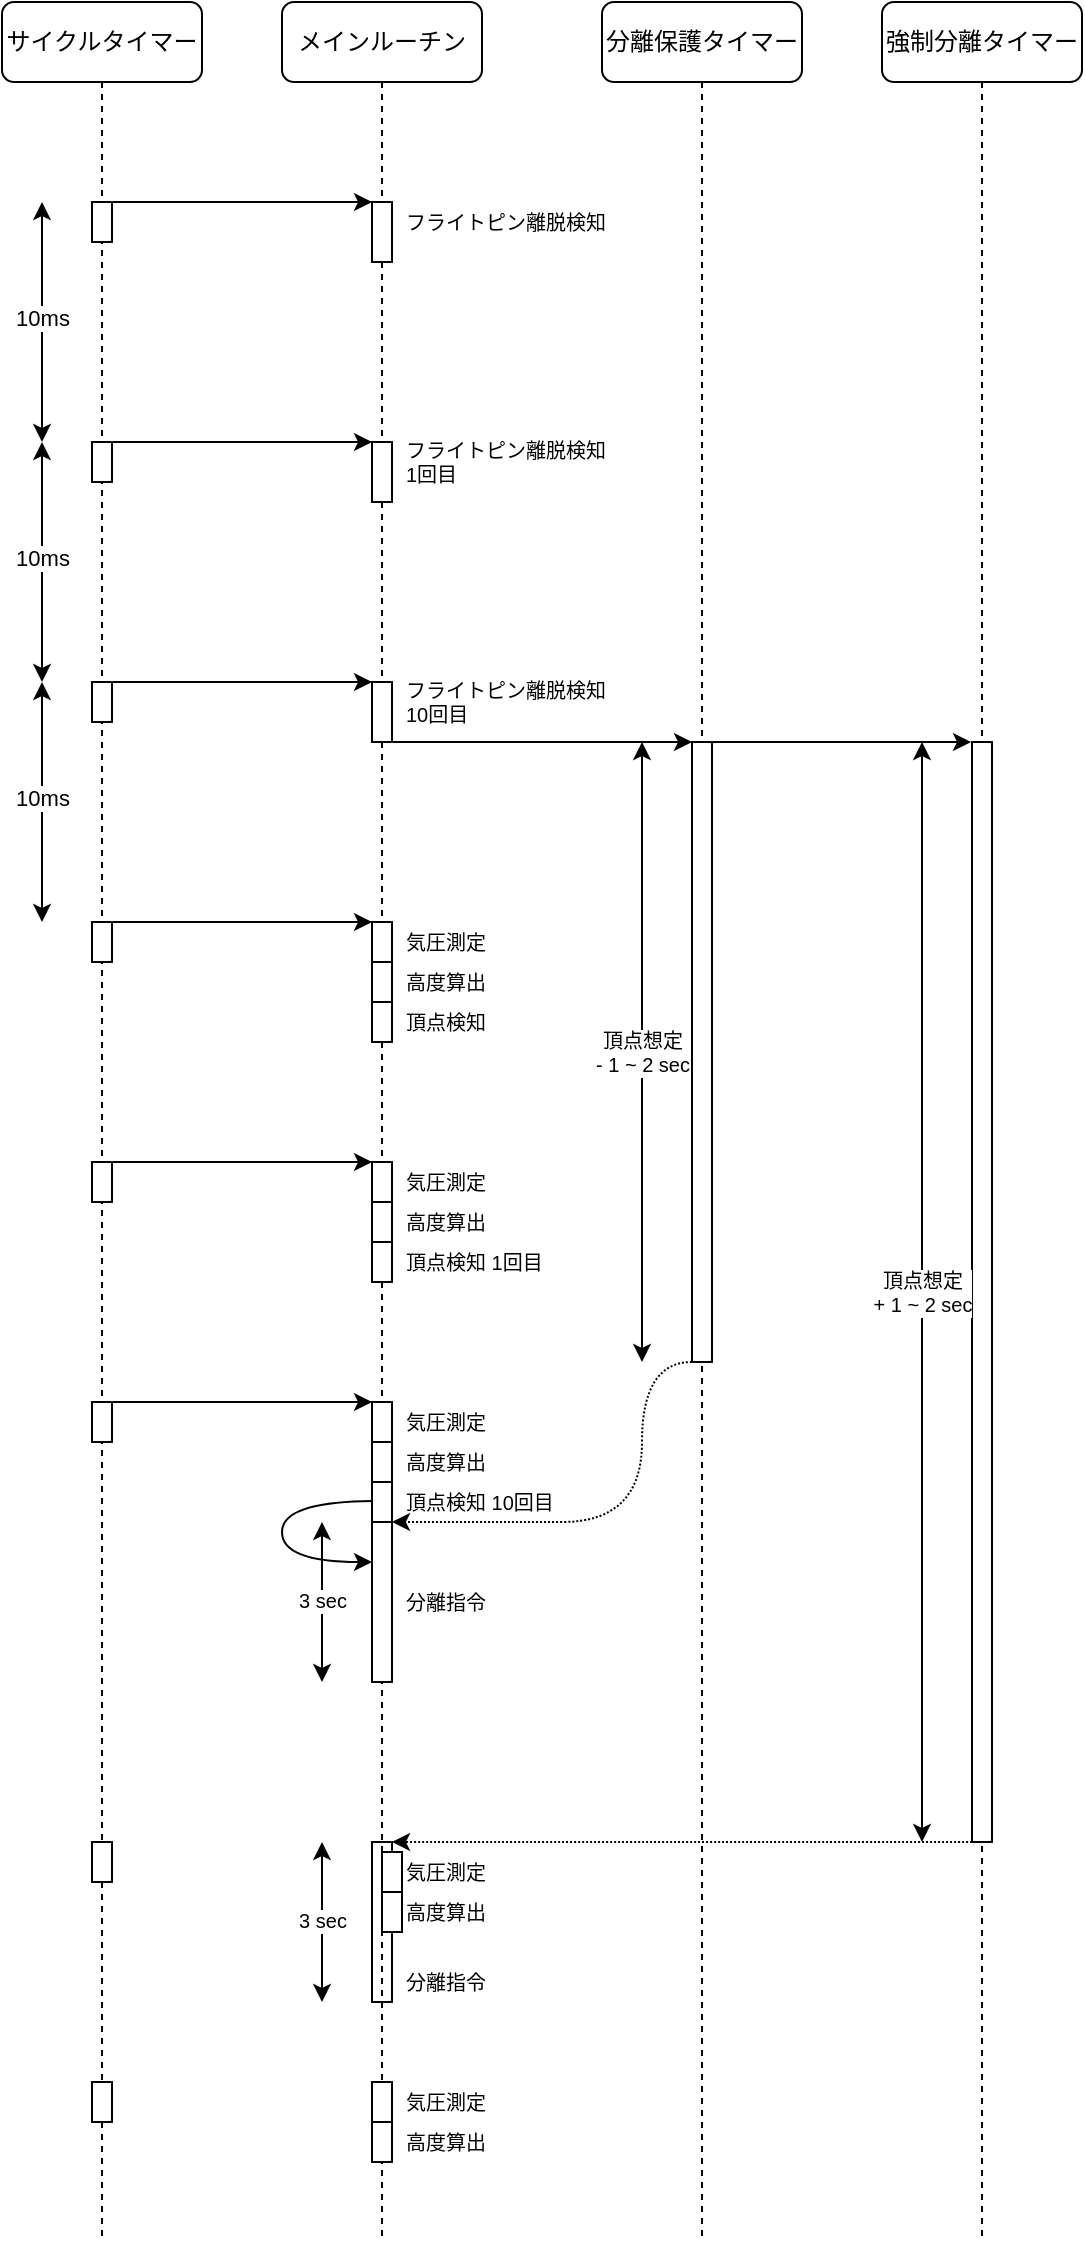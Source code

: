 <mxfile version="20.8.10" type="device"><diagram name="Page-1" id="13e1069c-82ec-6db2-03f1-153e76fe0fe0"><mxGraphModel dx="957" dy="621" grid="1" gridSize="10" guides="1" tooltips="1" connect="1" arrows="1" fold="1" page="1" pageScale="1" pageWidth="1100" pageHeight="850" background="none" math="0" shadow="0"><root><mxCell id="0"/><mxCell id="1" parent="0"/><mxCell id="qsEwBXqAWRo5yBmfOLs0-78" value="" style="html=1;points=[];perimeter=orthogonalPerimeter;rounded=0;shadow=0;comic=0;labelBackgroundColor=none;strokeWidth=1;fontFamily=Verdana;fontSize=12;align=center;" vertex="1" parent="1"><mxGeometry x="285" y="1000" width="10" height="80" as="geometry"/></mxCell><mxCell id="7baba1c4bc27f4b0-2" value="メインルーチン" style="shape=umlLifeline;perimeter=lifelinePerimeter;whiteSpace=wrap;html=1;container=1;collapsible=0;recursiveResize=0;outlineConnect=0;rounded=1;shadow=0;comic=0;labelBackgroundColor=none;strokeWidth=1;fontFamily=Verdana;fontSize=12;align=center;" parent="1" vertex="1"><mxGeometry x="240" y="80" width="100" height="1120" as="geometry"/></mxCell><mxCell id="qsEwBXqAWRo5yBmfOLs0-36" style="edgeStyle=none;rounded=1;orthogonalLoop=1;jettySize=auto;html=1;fontSize=10;" edge="1" parent="7baba1c4bc27f4b0-2" source="7baba1c4bc27f4b0-10" target="7baba1c4bc27f4b0-2"><mxGeometry relative="1" as="geometry"/></mxCell><mxCell id="7baba1c4bc27f4b0-10" value="" style="html=1;points=[];perimeter=orthogonalPerimeter;rounded=0;shadow=0;comic=0;labelBackgroundColor=none;strokeWidth=1;fontFamily=Verdana;fontSize=12;align=center;" parent="7baba1c4bc27f4b0-2" vertex="1"><mxGeometry x="45" y="100" width="10" height="30" as="geometry"/></mxCell><mxCell id="qsEwBXqAWRo5yBmfOLs0-4" value="" style="html=1;points=[];perimeter=orthogonalPerimeter;rounded=0;shadow=0;comic=0;labelBackgroundColor=none;strokeWidth=1;fontFamily=Verdana;fontSize=12;align=center;" vertex="1" parent="7baba1c4bc27f4b0-2"><mxGeometry x="45" y="220" width="10" height="30" as="geometry"/></mxCell><mxCell id="qsEwBXqAWRo5yBmfOLs0-5" value="" style="html=1;points=[];perimeter=orthogonalPerimeter;rounded=0;shadow=0;comic=0;labelBackgroundColor=none;strokeWidth=1;fontFamily=Verdana;fontSize=12;align=center;" vertex="1" parent="7baba1c4bc27f4b0-2"><mxGeometry x="45" y="340" width="10" height="30" as="geometry"/></mxCell><mxCell id="qsEwBXqAWRo5yBmfOLs0-6" value="" style="html=1;points=[];perimeter=orthogonalPerimeter;rounded=0;shadow=0;comic=0;labelBackgroundColor=none;strokeWidth=1;fontFamily=Verdana;fontSize=12;align=center;" vertex="1" parent="7baba1c4bc27f4b0-2"><mxGeometry x="45" y="460" width="10" height="20" as="geometry"/></mxCell><mxCell id="qsEwBXqAWRo5yBmfOLs0-38" value="" style="html=1;points=[];perimeter=orthogonalPerimeter;rounded=0;shadow=0;comic=0;labelBackgroundColor=none;strokeWidth=1;fontFamily=Verdana;fontSize=12;align=center;" vertex="1" parent="7baba1c4bc27f4b0-2"><mxGeometry x="45" y="480" width="10" height="20" as="geometry"/></mxCell><mxCell id="qsEwBXqAWRo5yBmfOLs0-40" value="" style="html=1;points=[];perimeter=orthogonalPerimeter;rounded=0;shadow=0;comic=0;labelBackgroundColor=none;strokeWidth=1;fontFamily=Verdana;fontSize=12;align=center;" vertex="1" parent="7baba1c4bc27f4b0-2"><mxGeometry x="45" y="500" width="10" height="20" as="geometry"/></mxCell><mxCell id="qsEwBXqAWRo5yBmfOLs0-50" value="" style="html=1;points=[];perimeter=orthogonalPerimeter;rounded=0;shadow=0;comic=0;labelBackgroundColor=none;strokeWidth=1;fontFamily=Verdana;fontSize=12;align=center;" vertex="1" parent="7baba1c4bc27f4b0-2"><mxGeometry x="45" y="580" width="10" height="20" as="geometry"/></mxCell><mxCell id="qsEwBXqAWRo5yBmfOLs0-51" value="" style="html=1;points=[];perimeter=orthogonalPerimeter;rounded=0;shadow=0;comic=0;labelBackgroundColor=none;strokeWidth=1;fontFamily=Verdana;fontSize=12;align=center;" vertex="1" parent="7baba1c4bc27f4b0-2"><mxGeometry x="45" y="600" width="10" height="20" as="geometry"/></mxCell><mxCell id="qsEwBXqAWRo5yBmfOLs0-52" value="" style="html=1;points=[];perimeter=orthogonalPerimeter;rounded=0;shadow=0;comic=0;labelBackgroundColor=none;strokeWidth=1;fontFamily=Verdana;fontSize=12;align=center;" vertex="1" parent="7baba1c4bc27f4b0-2"><mxGeometry x="45" y="620" width="10" height="20" as="geometry"/></mxCell><mxCell id="qsEwBXqAWRo5yBmfOLs0-53" value="" style="html=1;points=[];perimeter=orthogonalPerimeter;rounded=0;shadow=0;comic=0;labelBackgroundColor=none;strokeWidth=1;fontFamily=Verdana;fontSize=12;align=center;" vertex="1" parent="7baba1c4bc27f4b0-2"><mxGeometry x="45" y="700" width="10" height="20" as="geometry"/></mxCell><mxCell id="qsEwBXqAWRo5yBmfOLs0-54" value="" style="html=1;points=[];perimeter=orthogonalPerimeter;rounded=0;shadow=0;comic=0;labelBackgroundColor=none;strokeWidth=1;fontFamily=Verdana;fontSize=12;align=center;" vertex="1" parent="7baba1c4bc27f4b0-2"><mxGeometry x="45" y="720" width="10" height="20" as="geometry"/></mxCell><mxCell id="qsEwBXqAWRo5yBmfOLs0-55" value="" style="html=1;points=[];perimeter=orthogonalPerimeter;rounded=0;shadow=0;comic=0;labelBackgroundColor=none;strokeWidth=1;fontFamily=Verdana;fontSize=12;align=center;" vertex="1" parent="7baba1c4bc27f4b0-2"><mxGeometry x="45" y="740" width="10" height="20" as="geometry"/></mxCell><mxCell id="qsEwBXqAWRo5yBmfOLs0-68" value="" style="html=1;points=[];perimeter=orthogonalPerimeter;rounded=0;shadow=0;comic=0;labelBackgroundColor=none;strokeWidth=1;fontFamily=Verdana;fontSize=12;align=center;" vertex="1" parent="7baba1c4bc27f4b0-2"><mxGeometry x="45" y="760" width="10" height="80" as="geometry"/></mxCell><mxCell id="qsEwBXqAWRo5yBmfOLs0-73" style="edgeStyle=none;curved=1;orthogonalLoop=1;jettySize=auto;html=1;fontSize=10;exitX=0.014;exitY=0.478;exitDx=0;exitDy=0;exitPerimeter=0;" edge="1" parent="7baba1c4bc27f4b0-2" source="qsEwBXqAWRo5yBmfOLs0-55"><mxGeometry relative="1" as="geometry"><mxPoint x="45" y="780" as="targetPoint"/><mxPoint x="40" y="750" as="sourcePoint"/><Array as="points"><mxPoint y="750"/><mxPoint y="780"/></Array></mxGeometry></mxCell><mxCell id="qsEwBXqAWRo5yBmfOLs0-75" value="" style="endArrow=classic;startArrow=classic;html=1;fontSize=10;curved=1;" edge="1" parent="7baba1c4bc27f4b0-2"><mxGeometry width="50" height="50" relative="1" as="geometry"><mxPoint x="20" y="840" as="sourcePoint"/><mxPoint x="20" y="760" as="targetPoint"/></mxGeometry></mxCell><mxCell id="qsEwBXqAWRo5yBmfOLs0-77" value="3 sec" style="edgeLabel;html=1;align=center;verticalAlign=middle;resizable=0;points=[];fontSize=10;" vertex="1" connectable="0" parent="qsEwBXqAWRo5yBmfOLs0-75"><mxGeometry x="0.036" relative="1" as="geometry"><mxPoint as="offset"/></mxGeometry></mxCell><mxCell id="qsEwBXqAWRo5yBmfOLs0-81" value="分離指令" style="text;html=1;strokeColor=none;fillColor=none;align=left;verticalAlign=middle;whiteSpace=wrap;rounded=0;fontSize=10;" vertex="1" parent="7baba1c4bc27f4b0-2"><mxGeometry x="60" y="980" width="140" height="20" as="geometry"/></mxCell><mxCell id="qsEwBXqAWRo5yBmfOLs0-84" value="" style="html=1;points=[];perimeter=orthogonalPerimeter;rounded=0;shadow=0;comic=0;labelBackgroundColor=none;strokeWidth=1;fontFamily=Verdana;fontSize=12;align=center;" vertex="1" parent="7baba1c4bc27f4b0-2"><mxGeometry x="50" y="925" width="10" height="20" as="geometry"/></mxCell><mxCell id="qsEwBXqAWRo5yBmfOLs0-85" value="" style="html=1;points=[];perimeter=orthogonalPerimeter;rounded=0;shadow=0;comic=0;labelBackgroundColor=none;strokeWidth=1;fontFamily=Verdana;fontSize=12;align=center;" vertex="1" parent="7baba1c4bc27f4b0-2"><mxGeometry x="50" y="945" width="10" height="20" as="geometry"/></mxCell><mxCell id="qsEwBXqAWRo5yBmfOLs0-86" value="気圧測定" style="text;html=1;strokeColor=none;fillColor=none;align=left;verticalAlign=middle;whiteSpace=wrap;rounded=0;fontSize=10;" vertex="1" parent="7baba1c4bc27f4b0-2"><mxGeometry x="60" y="925" width="140" height="20" as="geometry"/></mxCell><mxCell id="qsEwBXqAWRo5yBmfOLs0-87" value="高度算出" style="text;html=1;strokeColor=none;fillColor=none;align=left;verticalAlign=middle;whiteSpace=wrap;rounded=0;fontSize=10;" vertex="1" parent="7baba1c4bc27f4b0-2"><mxGeometry x="60" y="945" width="140" height="20" as="geometry"/></mxCell><mxCell id="7baba1c4bc27f4b0-3" value="分離保護タイマー" style="shape=umlLifeline;perimeter=lifelinePerimeter;whiteSpace=wrap;html=1;container=1;collapsible=0;recursiveResize=0;outlineConnect=0;rounded=1;shadow=0;comic=0;labelBackgroundColor=none;strokeWidth=1;fontFamily=Verdana;fontSize=12;align=center;" parent="1" vertex="1"><mxGeometry x="400" y="80" width="100" height="1120" as="geometry"/></mxCell><mxCell id="7baba1c4bc27f4b0-13" value="" style="html=1;points=[];perimeter=orthogonalPerimeter;rounded=0;shadow=0;comic=0;labelBackgroundColor=none;strokeWidth=1;fontFamily=Verdana;fontSize=12;align=center;" parent="7baba1c4bc27f4b0-3" vertex="1"><mxGeometry x="45" y="370" width="10" height="310" as="geometry"/></mxCell><mxCell id="qsEwBXqAWRo5yBmfOLs0-42" value="頂点想定&lt;br&gt;- 1 ~ 2 sec" style="endArrow=classic;startArrow=classic;html=1;rounded=1;fontSize=10;" edge="1" parent="7baba1c4bc27f4b0-3"><mxGeometry width="50" height="50" relative="1" as="geometry"><mxPoint x="20" y="680" as="sourcePoint"/><mxPoint x="20" y="370" as="targetPoint"/><Array as="points"/></mxGeometry></mxCell><mxCell id="qsEwBXqAWRo5yBmfOLs0-46" value="" style="endArrow=classic;html=1;rounded=1;fontSize=10;entryX=-0.049;entryY=0;entryDx=0;entryDy=0;entryPerimeter=0;" edge="1" parent="7baba1c4bc27f4b0-3" target="qsEwBXqAWRo5yBmfOLs0-44"><mxGeometry width="50" height="50" relative="1" as="geometry"><mxPoint x="55" y="370" as="sourcePoint"/><mxPoint x="105" y="320" as="targetPoint"/></mxGeometry></mxCell><mxCell id="7baba1c4bc27f4b0-4" value="強制分離タイマー" style="shape=umlLifeline;perimeter=lifelinePerimeter;whiteSpace=wrap;html=1;container=1;collapsible=0;recursiveResize=0;outlineConnect=0;rounded=1;shadow=0;comic=0;labelBackgroundColor=none;strokeWidth=1;fontFamily=Verdana;fontSize=12;align=center;" parent="1" vertex="1"><mxGeometry x="540" y="80" width="100" height="1120" as="geometry"/></mxCell><mxCell id="qsEwBXqAWRo5yBmfOLs0-44" value="" style="html=1;points=[];perimeter=orthogonalPerimeter;rounded=0;shadow=0;comic=0;labelBackgroundColor=none;strokeWidth=1;fontFamily=Verdana;fontSize=12;align=center;" vertex="1" parent="7baba1c4bc27f4b0-4"><mxGeometry x="45" y="370" width="10" height="550" as="geometry"/></mxCell><mxCell id="qsEwBXqAWRo5yBmfOLs0-45" value="頂点想定&lt;br&gt;+ 1 ~ 2 sec" style="endArrow=classic;startArrow=classic;html=1;rounded=1;fontSize=10;" edge="1" parent="7baba1c4bc27f4b0-4"><mxGeometry width="50" height="50" relative="1" as="geometry"><mxPoint x="20" y="920" as="sourcePoint"/><mxPoint x="20" y="370" as="targetPoint"/><Array as="points"/></mxGeometry></mxCell><mxCell id="7baba1c4bc27f4b0-8" value="サイクルタイマー" style="shape=umlLifeline;perimeter=lifelinePerimeter;whiteSpace=wrap;html=1;container=1;collapsible=0;recursiveResize=0;outlineConnect=0;rounded=1;shadow=0;comic=0;labelBackgroundColor=none;strokeWidth=1;fontFamily=Verdana;fontSize=12;align=center;" parent="1" vertex="1"><mxGeometry x="100" y="80" width="100" height="1120" as="geometry"/></mxCell><mxCell id="7baba1c4bc27f4b0-9" value="" style="html=1;points=[];perimeter=orthogonalPerimeter;rounded=0;shadow=0;comic=0;labelBackgroundColor=none;strokeWidth=1;fontFamily=Verdana;fontSize=12;align=center;" parent="7baba1c4bc27f4b0-8" vertex="1"><mxGeometry x="45" y="100" width="10" height="20" as="geometry"/></mxCell><mxCell id="qsEwBXqAWRo5yBmfOLs0-1" value="" style="html=1;points=[];perimeter=orthogonalPerimeter;rounded=0;shadow=0;comic=0;labelBackgroundColor=none;strokeWidth=1;fontFamily=Verdana;fontSize=12;align=center;" vertex="1" parent="7baba1c4bc27f4b0-8"><mxGeometry x="45" y="220" width="10" height="20" as="geometry"/></mxCell><mxCell id="qsEwBXqAWRo5yBmfOLs0-2" value="" style="html=1;points=[];perimeter=orthogonalPerimeter;rounded=0;shadow=0;comic=0;labelBackgroundColor=none;strokeWidth=1;fontFamily=Verdana;fontSize=12;align=center;" vertex="1" parent="7baba1c4bc27f4b0-8"><mxGeometry x="45" y="340" width="10" height="20" as="geometry"/></mxCell><mxCell id="qsEwBXqAWRo5yBmfOLs0-3" value="" style="html=1;points=[];perimeter=orthogonalPerimeter;rounded=0;shadow=0;comic=0;labelBackgroundColor=none;strokeWidth=1;fontFamily=Verdana;fontSize=12;align=center;" vertex="1" parent="7baba1c4bc27f4b0-8"><mxGeometry x="45" y="460" width="10" height="20" as="geometry"/></mxCell><mxCell id="qsEwBXqAWRo5yBmfOLs0-14" value="" style="endArrow=classic;startArrow=classic;html=1;rounded=0;" edge="1" parent="7baba1c4bc27f4b0-8"><mxGeometry width="50" height="50" relative="1" as="geometry"><mxPoint x="20" y="220" as="sourcePoint"/><mxPoint x="20" y="100" as="targetPoint"/></mxGeometry></mxCell><mxCell id="qsEwBXqAWRo5yBmfOLs0-15" value="10ms" style="edgeLabel;html=1;align=center;verticalAlign=middle;resizable=0;points=[];" vertex="1" connectable="0" parent="qsEwBXqAWRo5yBmfOLs0-14"><mxGeometry x="0.045" relative="1" as="geometry"><mxPoint as="offset"/></mxGeometry></mxCell><mxCell id="qsEwBXqAWRo5yBmfOLs0-16" value="" style="endArrow=classic;startArrow=classic;html=1;rounded=0;" edge="1" parent="7baba1c4bc27f4b0-8"><mxGeometry width="50" height="50" relative="1" as="geometry"><mxPoint x="20" y="340" as="sourcePoint"/><mxPoint x="20" y="220" as="targetPoint"/></mxGeometry></mxCell><mxCell id="qsEwBXqAWRo5yBmfOLs0-17" value="10ms" style="edgeLabel;html=1;align=center;verticalAlign=middle;resizable=0;points=[];" vertex="1" connectable="0" parent="qsEwBXqAWRo5yBmfOLs0-16"><mxGeometry x="0.045" relative="1" as="geometry"><mxPoint as="offset"/></mxGeometry></mxCell><mxCell id="qsEwBXqAWRo5yBmfOLs0-18" value="" style="endArrow=classic;startArrow=classic;html=1;rounded=0;" edge="1" parent="7baba1c4bc27f4b0-8"><mxGeometry width="50" height="50" relative="1" as="geometry"><mxPoint x="20" y="460" as="sourcePoint"/><mxPoint x="20" y="340" as="targetPoint"/></mxGeometry></mxCell><mxCell id="qsEwBXqAWRo5yBmfOLs0-19" value="10ms" style="edgeLabel;html=1;align=center;verticalAlign=middle;resizable=0;points=[];" vertex="1" connectable="0" parent="qsEwBXqAWRo5yBmfOLs0-18"><mxGeometry x="0.045" relative="1" as="geometry"><mxPoint as="offset"/></mxGeometry></mxCell><mxCell id="qsEwBXqAWRo5yBmfOLs0-47" value="" style="html=1;points=[];perimeter=orthogonalPerimeter;rounded=0;shadow=0;comic=0;labelBackgroundColor=none;strokeWidth=1;fontFamily=Verdana;fontSize=12;align=center;" vertex="1" parent="7baba1c4bc27f4b0-8"><mxGeometry x="45" y="580" width="10" height="20" as="geometry"/></mxCell><mxCell id="qsEwBXqAWRo5yBmfOLs0-88" value="" style="html=1;points=[];perimeter=orthogonalPerimeter;rounded=0;shadow=0;comic=0;labelBackgroundColor=none;strokeWidth=1;fontFamily=Verdana;fontSize=12;align=center;" vertex="1" parent="7baba1c4bc27f4b0-8"><mxGeometry x="45" y="920" width="10" height="20" as="geometry"/></mxCell><mxCell id="qsEwBXqAWRo5yBmfOLs0-94" value="" style="html=1;points=[];perimeter=orthogonalPerimeter;rounded=0;shadow=0;comic=0;labelBackgroundColor=none;strokeWidth=1;fontFamily=Verdana;fontSize=12;align=center;" vertex="1" parent="7baba1c4bc27f4b0-8"><mxGeometry x="45" y="1040" width="10" height="20" as="geometry"/></mxCell><mxCell id="qsEwBXqAWRo5yBmfOLs0-8" style="edgeStyle=orthogonalEdgeStyle;rounded=0;orthogonalLoop=1;jettySize=auto;html=1;" edge="1" parent="1" source="7baba1c4bc27f4b0-9" target="7baba1c4bc27f4b0-10"><mxGeometry relative="1" as="geometry"><Array as="points"><mxPoint x="170" y="180"/><mxPoint x="170" y="180"/></Array></mxGeometry></mxCell><mxCell id="qsEwBXqAWRo5yBmfOLs0-10" style="edgeStyle=orthogonalEdgeStyle;rounded=0;orthogonalLoop=1;jettySize=auto;html=1;" edge="1" parent="1" source="qsEwBXqAWRo5yBmfOLs0-1" target="qsEwBXqAWRo5yBmfOLs0-4"><mxGeometry relative="1" as="geometry"><Array as="points"><mxPoint x="240" y="300"/><mxPoint x="240" y="300"/></Array></mxGeometry></mxCell><mxCell id="qsEwBXqAWRo5yBmfOLs0-11" style="edgeStyle=orthogonalEdgeStyle;rounded=0;orthogonalLoop=1;jettySize=auto;html=1;" edge="1" parent="1" source="qsEwBXqAWRo5yBmfOLs0-2" target="qsEwBXqAWRo5yBmfOLs0-5"><mxGeometry relative="1" as="geometry"><Array as="points"><mxPoint x="260" y="420"/><mxPoint x="260" y="420"/></Array></mxGeometry></mxCell><mxCell id="qsEwBXqAWRo5yBmfOLs0-13" style="edgeStyle=orthogonalEdgeStyle;rounded=0;orthogonalLoop=1;jettySize=auto;html=1;" edge="1" parent="1" source="qsEwBXqAWRo5yBmfOLs0-3" target="qsEwBXqAWRo5yBmfOLs0-6"><mxGeometry relative="1" as="geometry"><Array as="points"><mxPoint x="270" y="540"/><mxPoint x="270" y="540"/></Array></mxGeometry></mxCell><mxCell id="qsEwBXqAWRo5yBmfOLs0-23" value="フライトピン離脱検知" style="text;html=1;strokeColor=none;fillColor=none;align=left;verticalAlign=middle;whiteSpace=wrap;rounded=0;fontSize=10;" vertex="1" parent="1"><mxGeometry x="300" y="180" width="140" height="20" as="geometry"/></mxCell><mxCell id="qsEwBXqAWRo5yBmfOLs0-24" value="フライトピン離脱検知&lt;br&gt;1回目" style="text;html=1;strokeColor=none;fillColor=none;align=left;verticalAlign=middle;whiteSpace=wrap;rounded=0;fontSize=10;" vertex="1" parent="1"><mxGeometry x="300" y="300" width="140" height="20" as="geometry"/></mxCell><mxCell id="qsEwBXqAWRo5yBmfOLs0-25" value="フライトピン離脱検知&lt;br&gt;10回目" style="text;html=1;strokeColor=none;fillColor=none;align=left;verticalAlign=middle;whiteSpace=wrap;rounded=0;fontSize=10;" vertex="1" parent="1"><mxGeometry x="300" y="420" width="140" height="20" as="geometry"/></mxCell><mxCell id="qsEwBXqAWRo5yBmfOLs0-35" value="気圧測定" style="text;html=1;strokeColor=none;fillColor=none;align=left;verticalAlign=middle;whiteSpace=wrap;rounded=0;fontSize=10;" vertex="1" parent="1"><mxGeometry x="300" y="540" width="140" height="20" as="geometry"/></mxCell><mxCell id="qsEwBXqAWRo5yBmfOLs0-37" style="edgeStyle=none;rounded=1;orthogonalLoop=1;jettySize=auto;html=1;fontSize=10;" edge="1" parent="1" source="qsEwBXqAWRo5yBmfOLs0-5" target="7baba1c4bc27f4b0-13"><mxGeometry relative="1" as="geometry"/></mxCell><mxCell id="qsEwBXqAWRo5yBmfOLs0-39" value="高度算出" style="text;html=1;strokeColor=none;fillColor=none;align=left;verticalAlign=middle;whiteSpace=wrap;rounded=0;fontSize=10;" vertex="1" parent="1"><mxGeometry x="300" y="560" width="140" height="20" as="geometry"/></mxCell><mxCell id="qsEwBXqAWRo5yBmfOLs0-41" value="頂点検知" style="text;html=1;strokeColor=none;fillColor=none;align=left;verticalAlign=middle;whiteSpace=wrap;rounded=0;fontSize=10;" vertex="1" parent="1"><mxGeometry x="300" y="580" width="140" height="20" as="geometry"/></mxCell><mxCell id="qsEwBXqAWRo5yBmfOLs0-57" style="edgeStyle=none;rounded=1;orthogonalLoop=1;jettySize=auto;html=1;fontSize=10;" edge="1" parent="1" source="qsEwBXqAWRo5yBmfOLs0-48" target="qsEwBXqAWRo5yBmfOLs0-53"><mxGeometry relative="1" as="geometry"><Array as="points"><mxPoint x="260" y="780"/></Array></mxGeometry></mxCell><mxCell id="qsEwBXqAWRo5yBmfOLs0-48" value="" style="html=1;points=[];perimeter=orthogonalPerimeter;rounded=0;shadow=0;comic=0;labelBackgroundColor=none;strokeWidth=1;fontFamily=Verdana;fontSize=12;align=center;" vertex="1" parent="1"><mxGeometry x="145" y="780" width="10" height="20" as="geometry"/></mxCell><mxCell id="qsEwBXqAWRo5yBmfOLs0-56" style="edgeStyle=none;rounded=1;orthogonalLoop=1;jettySize=auto;html=1;fontSize=10;" edge="1" parent="1" source="qsEwBXqAWRo5yBmfOLs0-47" target="qsEwBXqAWRo5yBmfOLs0-50"><mxGeometry relative="1" as="geometry"><Array as="points"><mxPoint x="250" y="660"/></Array></mxGeometry></mxCell><mxCell id="qsEwBXqAWRo5yBmfOLs0-58" value="気圧測定" style="text;html=1;strokeColor=none;fillColor=none;align=left;verticalAlign=middle;whiteSpace=wrap;rounded=0;fontSize=10;" vertex="1" parent="1"><mxGeometry x="300" y="660" width="140" height="20" as="geometry"/></mxCell><mxCell id="qsEwBXqAWRo5yBmfOLs0-59" value="高度算出" style="text;html=1;strokeColor=none;fillColor=none;align=left;verticalAlign=middle;whiteSpace=wrap;rounded=0;fontSize=10;" vertex="1" parent="1"><mxGeometry x="300" y="680" width="140" height="20" as="geometry"/></mxCell><mxCell id="qsEwBXqAWRo5yBmfOLs0-60" value="頂点検知 1回目" style="text;html=1;strokeColor=none;fillColor=none;align=left;verticalAlign=middle;whiteSpace=wrap;rounded=0;fontSize=10;" vertex="1" parent="1"><mxGeometry x="300" y="700" width="140" height="20" as="geometry"/></mxCell><mxCell id="qsEwBXqAWRo5yBmfOLs0-64" value="気圧測定" style="text;html=1;strokeColor=none;fillColor=none;align=left;verticalAlign=middle;whiteSpace=wrap;rounded=0;fontSize=10;" vertex="1" parent="1"><mxGeometry x="300" y="780" width="140" height="20" as="geometry"/></mxCell><mxCell id="qsEwBXqAWRo5yBmfOLs0-65" value="高度算出" style="text;html=1;strokeColor=none;fillColor=none;align=left;verticalAlign=middle;whiteSpace=wrap;rounded=0;fontSize=10;" vertex="1" parent="1"><mxGeometry x="300" y="800" width="140" height="20" as="geometry"/></mxCell><mxCell id="qsEwBXqAWRo5yBmfOLs0-66" value="頂点検知 10回目" style="text;html=1;strokeColor=none;fillColor=none;align=left;verticalAlign=middle;whiteSpace=wrap;rounded=0;fontSize=10;" vertex="1" parent="1"><mxGeometry x="300" y="820" width="140" height="20" as="geometry"/></mxCell><mxCell id="qsEwBXqAWRo5yBmfOLs0-72" value="" style="edgeStyle=none;curved=1;orthogonalLoop=1;jettySize=auto;html=1;fontSize=10;dashed=1;dashPattern=1 1;" edge="1" parent="1" source="7baba1c4bc27f4b0-13" target="qsEwBXqAWRo5yBmfOLs0-68"><mxGeometry relative="1" as="geometry"><mxPoint x="370" y="760" as="targetPoint"/><Array as="points"><mxPoint x="420" y="760"/><mxPoint x="420" y="840"/><mxPoint x="340" y="840"/></Array></mxGeometry></mxCell><mxCell id="qsEwBXqAWRo5yBmfOLs0-74" value="分離指令" style="text;html=1;strokeColor=none;fillColor=none;align=left;verticalAlign=middle;whiteSpace=wrap;rounded=0;fontSize=10;" vertex="1" parent="1"><mxGeometry x="300" y="870" width="140" height="20" as="geometry"/></mxCell><mxCell id="qsEwBXqAWRo5yBmfOLs0-79" value="" style="endArrow=classic;startArrow=classic;html=1;fontSize=10;curved=1;" edge="1" parent="1"><mxGeometry width="50" height="50" relative="1" as="geometry"><mxPoint x="260" y="1080" as="sourcePoint"/><mxPoint x="260" y="1000" as="targetPoint"/></mxGeometry></mxCell><mxCell id="qsEwBXqAWRo5yBmfOLs0-80" value="3 sec" style="edgeLabel;html=1;align=center;verticalAlign=middle;resizable=0;points=[];fontSize=10;" vertex="1" connectable="0" parent="qsEwBXqAWRo5yBmfOLs0-79"><mxGeometry x="0.036" relative="1" as="geometry"><mxPoint as="offset"/></mxGeometry></mxCell><mxCell id="qsEwBXqAWRo5yBmfOLs0-83" style="edgeStyle=none;curved=1;orthogonalLoop=1;jettySize=auto;html=1;fontSize=10;dashed=1;dashPattern=1 1;" edge="1" parent="1" source="qsEwBXqAWRo5yBmfOLs0-44" target="qsEwBXqAWRo5yBmfOLs0-78"><mxGeometry relative="1" as="geometry"/></mxCell><mxCell id="qsEwBXqAWRo5yBmfOLs0-89" value="" style="html=1;points=[];perimeter=orthogonalPerimeter;rounded=0;shadow=0;comic=0;labelBackgroundColor=none;strokeWidth=1;fontFamily=Verdana;fontSize=12;align=center;" vertex="1" parent="1"><mxGeometry x="285" y="1120" width="10" height="20" as="geometry"/></mxCell><mxCell id="qsEwBXqAWRo5yBmfOLs0-90" value="" style="html=1;points=[];perimeter=orthogonalPerimeter;rounded=0;shadow=0;comic=0;labelBackgroundColor=none;strokeWidth=1;fontFamily=Verdana;fontSize=12;align=center;" vertex="1" parent="1"><mxGeometry x="285" y="1140" width="10" height="20" as="geometry"/></mxCell><mxCell id="qsEwBXqAWRo5yBmfOLs0-91" value="気圧測定" style="text;html=1;strokeColor=none;fillColor=none;align=left;verticalAlign=middle;whiteSpace=wrap;rounded=0;fontSize=10;" vertex="1" parent="1"><mxGeometry x="300" y="1120" width="140" height="20" as="geometry"/></mxCell><mxCell id="qsEwBXqAWRo5yBmfOLs0-92" value="高度算出" style="text;html=1;strokeColor=none;fillColor=none;align=left;verticalAlign=middle;whiteSpace=wrap;rounded=0;fontSize=10;" vertex="1" parent="1"><mxGeometry x="300" y="1140" width="140" height="20" as="geometry"/></mxCell></root></mxGraphModel></diagram></mxfile>